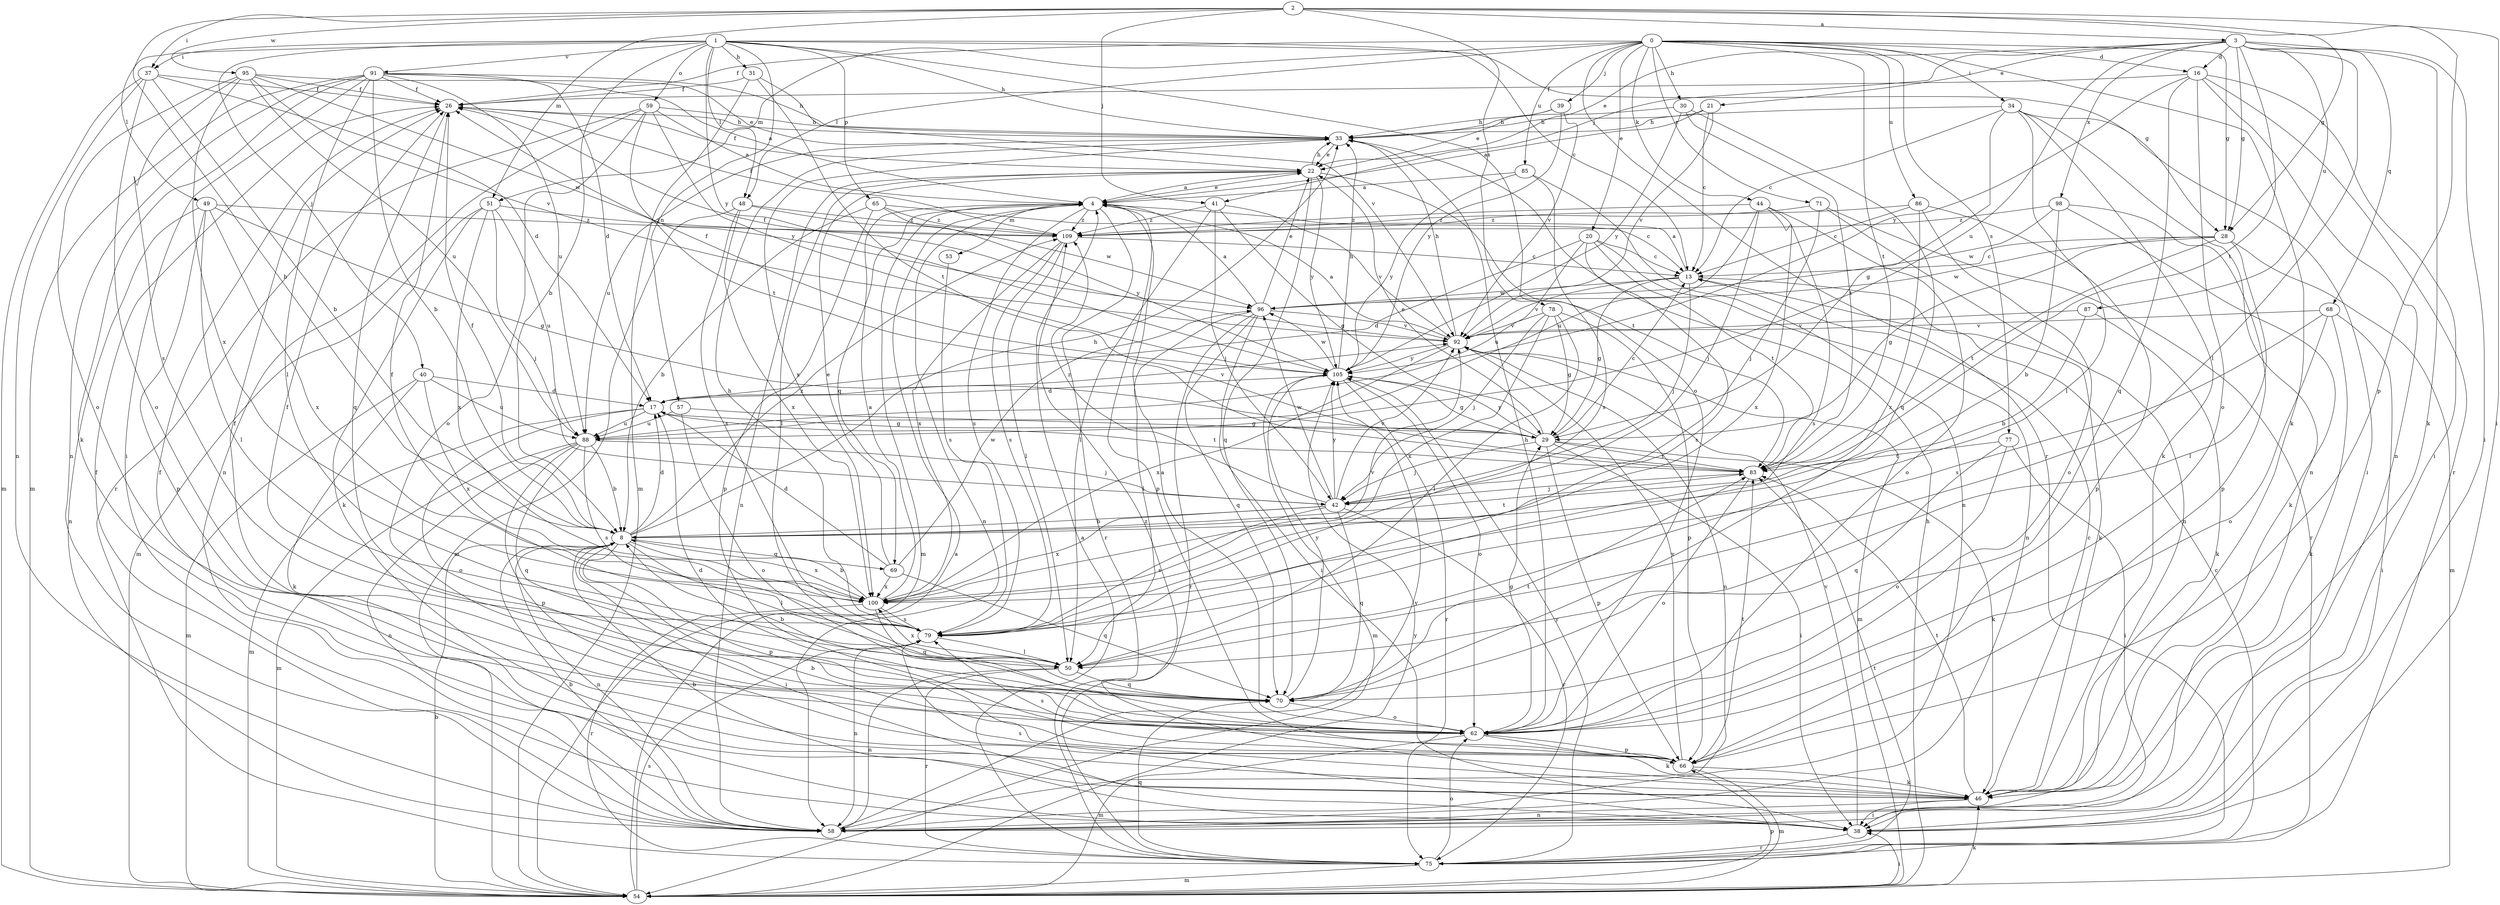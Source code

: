 strict digraph  {
0;
1;
2;
3;
4;
8;
13;
16;
17;
20;
21;
22;
26;
28;
29;
30;
31;
33;
34;
37;
38;
39;
40;
41;
42;
44;
46;
48;
49;
50;
51;
53;
54;
57;
58;
59;
62;
65;
66;
68;
69;
70;
71;
75;
77;
78;
79;
83;
85;
86;
87;
88;
91;
92;
95;
96;
98;
100;
105;
109;
0 -> 16  [label=d];
0 -> 20  [label=e];
0 -> 26  [label=f];
0 -> 28  [label=g];
0 -> 30  [label=h];
0 -> 34  [label=i];
0 -> 39  [label=j];
0 -> 44  [label=k];
0 -> 46  [label=k];
0 -> 48  [label=l];
0 -> 51  [label=m];
0 -> 71  [label=r];
0 -> 75  [label=r];
0 -> 77  [label=s];
0 -> 83  [label=t];
0 -> 85  [label=u];
0 -> 86  [label=u];
1 -> 8  [label=b];
1 -> 13  [label=c];
1 -> 28  [label=g];
1 -> 31  [label=h];
1 -> 33  [label=h];
1 -> 37  [label=i];
1 -> 40  [label=j];
1 -> 48  [label=l];
1 -> 49  [label=l];
1 -> 57  [label=n];
1 -> 59  [label=o];
1 -> 62  [label=o];
1 -> 65  [label=p];
1 -> 91  [label=v];
1 -> 105  [label=y];
2 -> 3  [label=a];
2 -> 8  [label=b];
2 -> 28  [label=g];
2 -> 37  [label=i];
2 -> 38  [label=i];
2 -> 41  [label=j];
2 -> 51  [label=m];
2 -> 66  [label=p];
2 -> 78  [label=s];
2 -> 95  [label=w];
3 -> 16  [label=d];
3 -> 21  [label=e];
3 -> 22  [label=e];
3 -> 28  [label=g];
3 -> 38  [label=i];
3 -> 41  [label=j];
3 -> 46  [label=k];
3 -> 50  [label=l];
3 -> 68  [label=q];
3 -> 83  [label=t];
3 -> 87  [label=u];
3 -> 88  [label=u];
3 -> 98  [label=x];
4 -> 22  [label=e];
4 -> 53  [label=m];
4 -> 54  [label=m];
4 -> 58  [label=n];
4 -> 66  [label=p];
4 -> 69  [label=q];
4 -> 75  [label=r];
4 -> 79  [label=s];
4 -> 109  [label=z];
8 -> 17  [label=d];
8 -> 26  [label=f];
8 -> 33  [label=h];
8 -> 38  [label=i];
8 -> 50  [label=l];
8 -> 58  [label=n];
8 -> 66  [label=p];
8 -> 69  [label=q];
8 -> 83  [label=t];
8 -> 100  [label=x];
8 -> 109  [label=z];
13 -> 4  [label=a];
13 -> 29  [label=g];
13 -> 42  [label=j];
13 -> 46  [label=k];
13 -> 92  [label=v];
13 -> 96  [label=w];
16 -> 26  [label=f];
16 -> 38  [label=i];
16 -> 58  [label=n];
16 -> 62  [label=o];
16 -> 70  [label=q];
16 -> 75  [label=r];
16 -> 105  [label=y];
17 -> 29  [label=g];
17 -> 54  [label=m];
17 -> 62  [label=o];
17 -> 83  [label=t];
17 -> 88  [label=u];
17 -> 92  [label=v];
20 -> 13  [label=c];
20 -> 17  [label=d];
20 -> 58  [label=n];
20 -> 79  [label=s];
20 -> 83  [label=t];
20 -> 88  [label=u];
21 -> 4  [label=a];
21 -> 13  [label=c];
21 -> 33  [label=h];
21 -> 92  [label=v];
22 -> 4  [label=a];
22 -> 26  [label=f];
22 -> 33  [label=h];
22 -> 50  [label=l];
22 -> 58  [label=n];
22 -> 70  [label=q];
22 -> 83  [label=t];
22 -> 105  [label=y];
26 -> 33  [label=h];
26 -> 70  [label=q];
28 -> 13  [label=c];
28 -> 29  [label=g];
28 -> 50  [label=l];
28 -> 54  [label=m];
28 -> 83  [label=t];
28 -> 96  [label=w];
29 -> 13  [label=c];
29 -> 22  [label=e];
29 -> 38  [label=i];
29 -> 42  [label=j];
29 -> 46  [label=k];
29 -> 66  [label=p];
29 -> 83  [label=t];
29 -> 105  [label=y];
30 -> 33  [label=h];
30 -> 70  [label=q];
30 -> 83  [label=t];
30 -> 105  [label=y];
31 -> 26  [label=f];
31 -> 54  [label=m];
31 -> 83  [label=t];
31 -> 92  [label=v];
33 -> 22  [label=e];
33 -> 88  [label=u];
33 -> 100  [label=x];
34 -> 13  [label=c];
34 -> 29  [label=g];
34 -> 33  [label=h];
34 -> 38  [label=i];
34 -> 46  [label=k];
34 -> 50  [label=l];
34 -> 58  [label=n];
37 -> 8  [label=b];
37 -> 17  [label=d];
37 -> 26  [label=f];
37 -> 54  [label=m];
37 -> 58  [label=n];
37 -> 62  [label=o];
38 -> 8  [label=b];
38 -> 26  [label=f];
38 -> 75  [label=r];
38 -> 79  [label=s];
38 -> 92  [label=v];
39 -> 22  [label=e];
39 -> 33  [label=h];
39 -> 92  [label=v];
39 -> 105  [label=y];
40 -> 17  [label=d];
40 -> 46  [label=k];
40 -> 54  [label=m];
40 -> 88  [label=u];
40 -> 100  [label=x];
41 -> 29  [label=g];
41 -> 42  [label=j];
41 -> 50  [label=l];
41 -> 92  [label=v];
41 -> 109  [label=z];
42 -> 8  [label=b];
42 -> 70  [label=q];
42 -> 75  [label=r];
42 -> 79  [label=s];
42 -> 92  [label=v];
42 -> 96  [label=w];
42 -> 100  [label=x];
42 -> 105  [label=y];
42 -> 109  [label=z];
44 -> 42  [label=j];
44 -> 62  [label=o];
44 -> 79  [label=s];
44 -> 88  [label=u];
44 -> 100  [label=x];
44 -> 109  [label=z];
46 -> 8  [label=b];
46 -> 13  [label=c];
46 -> 38  [label=i];
46 -> 58  [label=n];
46 -> 83  [label=t];
46 -> 109  [label=z];
48 -> 54  [label=m];
48 -> 79  [label=s];
48 -> 96  [label=w];
48 -> 100  [label=x];
48 -> 109  [label=z];
49 -> 29  [label=g];
49 -> 50  [label=l];
49 -> 58  [label=n];
49 -> 66  [label=p];
49 -> 100  [label=x];
49 -> 109  [label=z];
50 -> 58  [label=n];
50 -> 70  [label=q];
50 -> 75  [label=r];
50 -> 100  [label=x];
51 -> 42  [label=j];
51 -> 46  [label=k];
51 -> 54  [label=m];
51 -> 88  [label=u];
51 -> 100  [label=x];
51 -> 109  [label=z];
53 -> 79  [label=s];
54 -> 4  [label=a];
54 -> 8  [label=b];
54 -> 33  [label=h];
54 -> 38  [label=i];
54 -> 46  [label=k];
54 -> 66  [label=p];
54 -> 79  [label=s];
54 -> 105  [label=y];
57 -> 29  [label=g];
57 -> 62  [label=o];
57 -> 88  [label=u];
58 -> 8  [label=b];
58 -> 26  [label=f];
58 -> 105  [label=y];
59 -> 4  [label=a];
59 -> 33  [label=h];
59 -> 58  [label=n];
59 -> 62  [label=o];
59 -> 75  [label=r];
59 -> 83  [label=t];
59 -> 105  [label=y];
62 -> 4  [label=a];
62 -> 17  [label=d];
62 -> 26  [label=f];
62 -> 29  [label=g];
62 -> 33  [label=h];
62 -> 46  [label=k];
62 -> 54  [label=m];
62 -> 66  [label=p];
65 -> 8  [label=b];
65 -> 13  [label=c];
65 -> 66  [label=p];
65 -> 105  [label=y];
65 -> 109  [label=z];
66 -> 46  [label=k];
66 -> 54  [label=m];
66 -> 79  [label=s];
66 -> 83  [label=t];
66 -> 92  [label=v];
68 -> 38  [label=i];
68 -> 46  [label=k];
68 -> 62  [label=o];
68 -> 79  [label=s];
68 -> 92  [label=v];
69 -> 17  [label=d];
69 -> 22  [label=e];
69 -> 70  [label=q];
69 -> 96  [label=w];
69 -> 100  [label=x];
70 -> 8  [label=b];
70 -> 26  [label=f];
70 -> 62  [label=o];
70 -> 83  [label=t];
70 -> 105  [label=y];
71 -> 42  [label=j];
71 -> 58  [label=n];
71 -> 75  [label=r];
71 -> 109  [label=z];
75 -> 4  [label=a];
75 -> 13  [label=c];
75 -> 54  [label=m];
75 -> 62  [label=o];
75 -> 70  [label=q];
75 -> 83  [label=t];
75 -> 105  [label=y];
77 -> 38  [label=i];
77 -> 62  [label=o];
77 -> 70  [label=q];
77 -> 83  [label=t];
78 -> 29  [label=g];
78 -> 42  [label=j];
78 -> 50  [label=l];
78 -> 66  [label=p];
78 -> 92  [label=v];
78 -> 100  [label=x];
79 -> 26  [label=f];
79 -> 33  [label=h];
79 -> 50  [label=l];
79 -> 58  [label=n];
83 -> 42  [label=j];
83 -> 62  [label=o];
85 -> 4  [label=a];
85 -> 58  [label=n];
85 -> 79  [label=s];
85 -> 105  [label=y];
86 -> 13  [label=c];
86 -> 62  [label=o];
86 -> 66  [label=p];
86 -> 100  [label=x];
86 -> 109  [label=z];
87 -> 8  [label=b];
87 -> 46  [label=k];
87 -> 92  [label=v];
88 -> 8  [label=b];
88 -> 42  [label=j];
88 -> 54  [label=m];
88 -> 58  [label=n];
88 -> 66  [label=p];
88 -> 70  [label=q];
88 -> 79  [label=s];
91 -> 4  [label=a];
91 -> 8  [label=b];
91 -> 17  [label=d];
91 -> 26  [label=f];
91 -> 33  [label=h];
91 -> 38  [label=i];
91 -> 46  [label=k];
91 -> 50  [label=l];
91 -> 54  [label=m];
91 -> 58  [label=n];
91 -> 88  [label=u];
92 -> 4  [label=a];
92 -> 26  [label=f];
92 -> 33  [label=h];
92 -> 54  [label=m];
92 -> 58  [label=n];
92 -> 100  [label=x];
92 -> 105  [label=y];
95 -> 22  [label=e];
95 -> 26  [label=f];
95 -> 62  [label=o];
95 -> 79  [label=s];
95 -> 88  [label=u];
95 -> 92  [label=v];
95 -> 96  [label=w];
95 -> 100  [label=x];
96 -> 4  [label=a];
96 -> 22  [label=e];
96 -> 38  [label=i];
96 -> 50  [label=l];
96 -> 70  [label=q];
96 -> 75  [label=r];
96 -> 92  [label=v];
98 -> 8  [label=b];
98 -> 46  [label=k];
98 -> 66  [label=p];
98 -> 96  [label=w];
98 -> 109  [label=z];
100 -> 4  [label=a];
100 -> 8  [label=b];
100 -> 70  [label=q];
100 -> 75  [label=r];
100 -> 79  [label=s];
100 -> 92  [label=v];
105 -> 17  [label=d];
105 -> 26  [label=f];
105 -> 29  [label=g];
105 -> 33  [label=h];
105 -> 54  [label=m];
105 -> 62  [label=o];
105 -> 75  [label=r];
105 -> 96  [label=w];
109 -> 13  [label=c];
109 -> 26  [label=f];
109 -> 50  [label=l];
109 -> 79  [label=s];
109 -> 100  [label=x];
}
